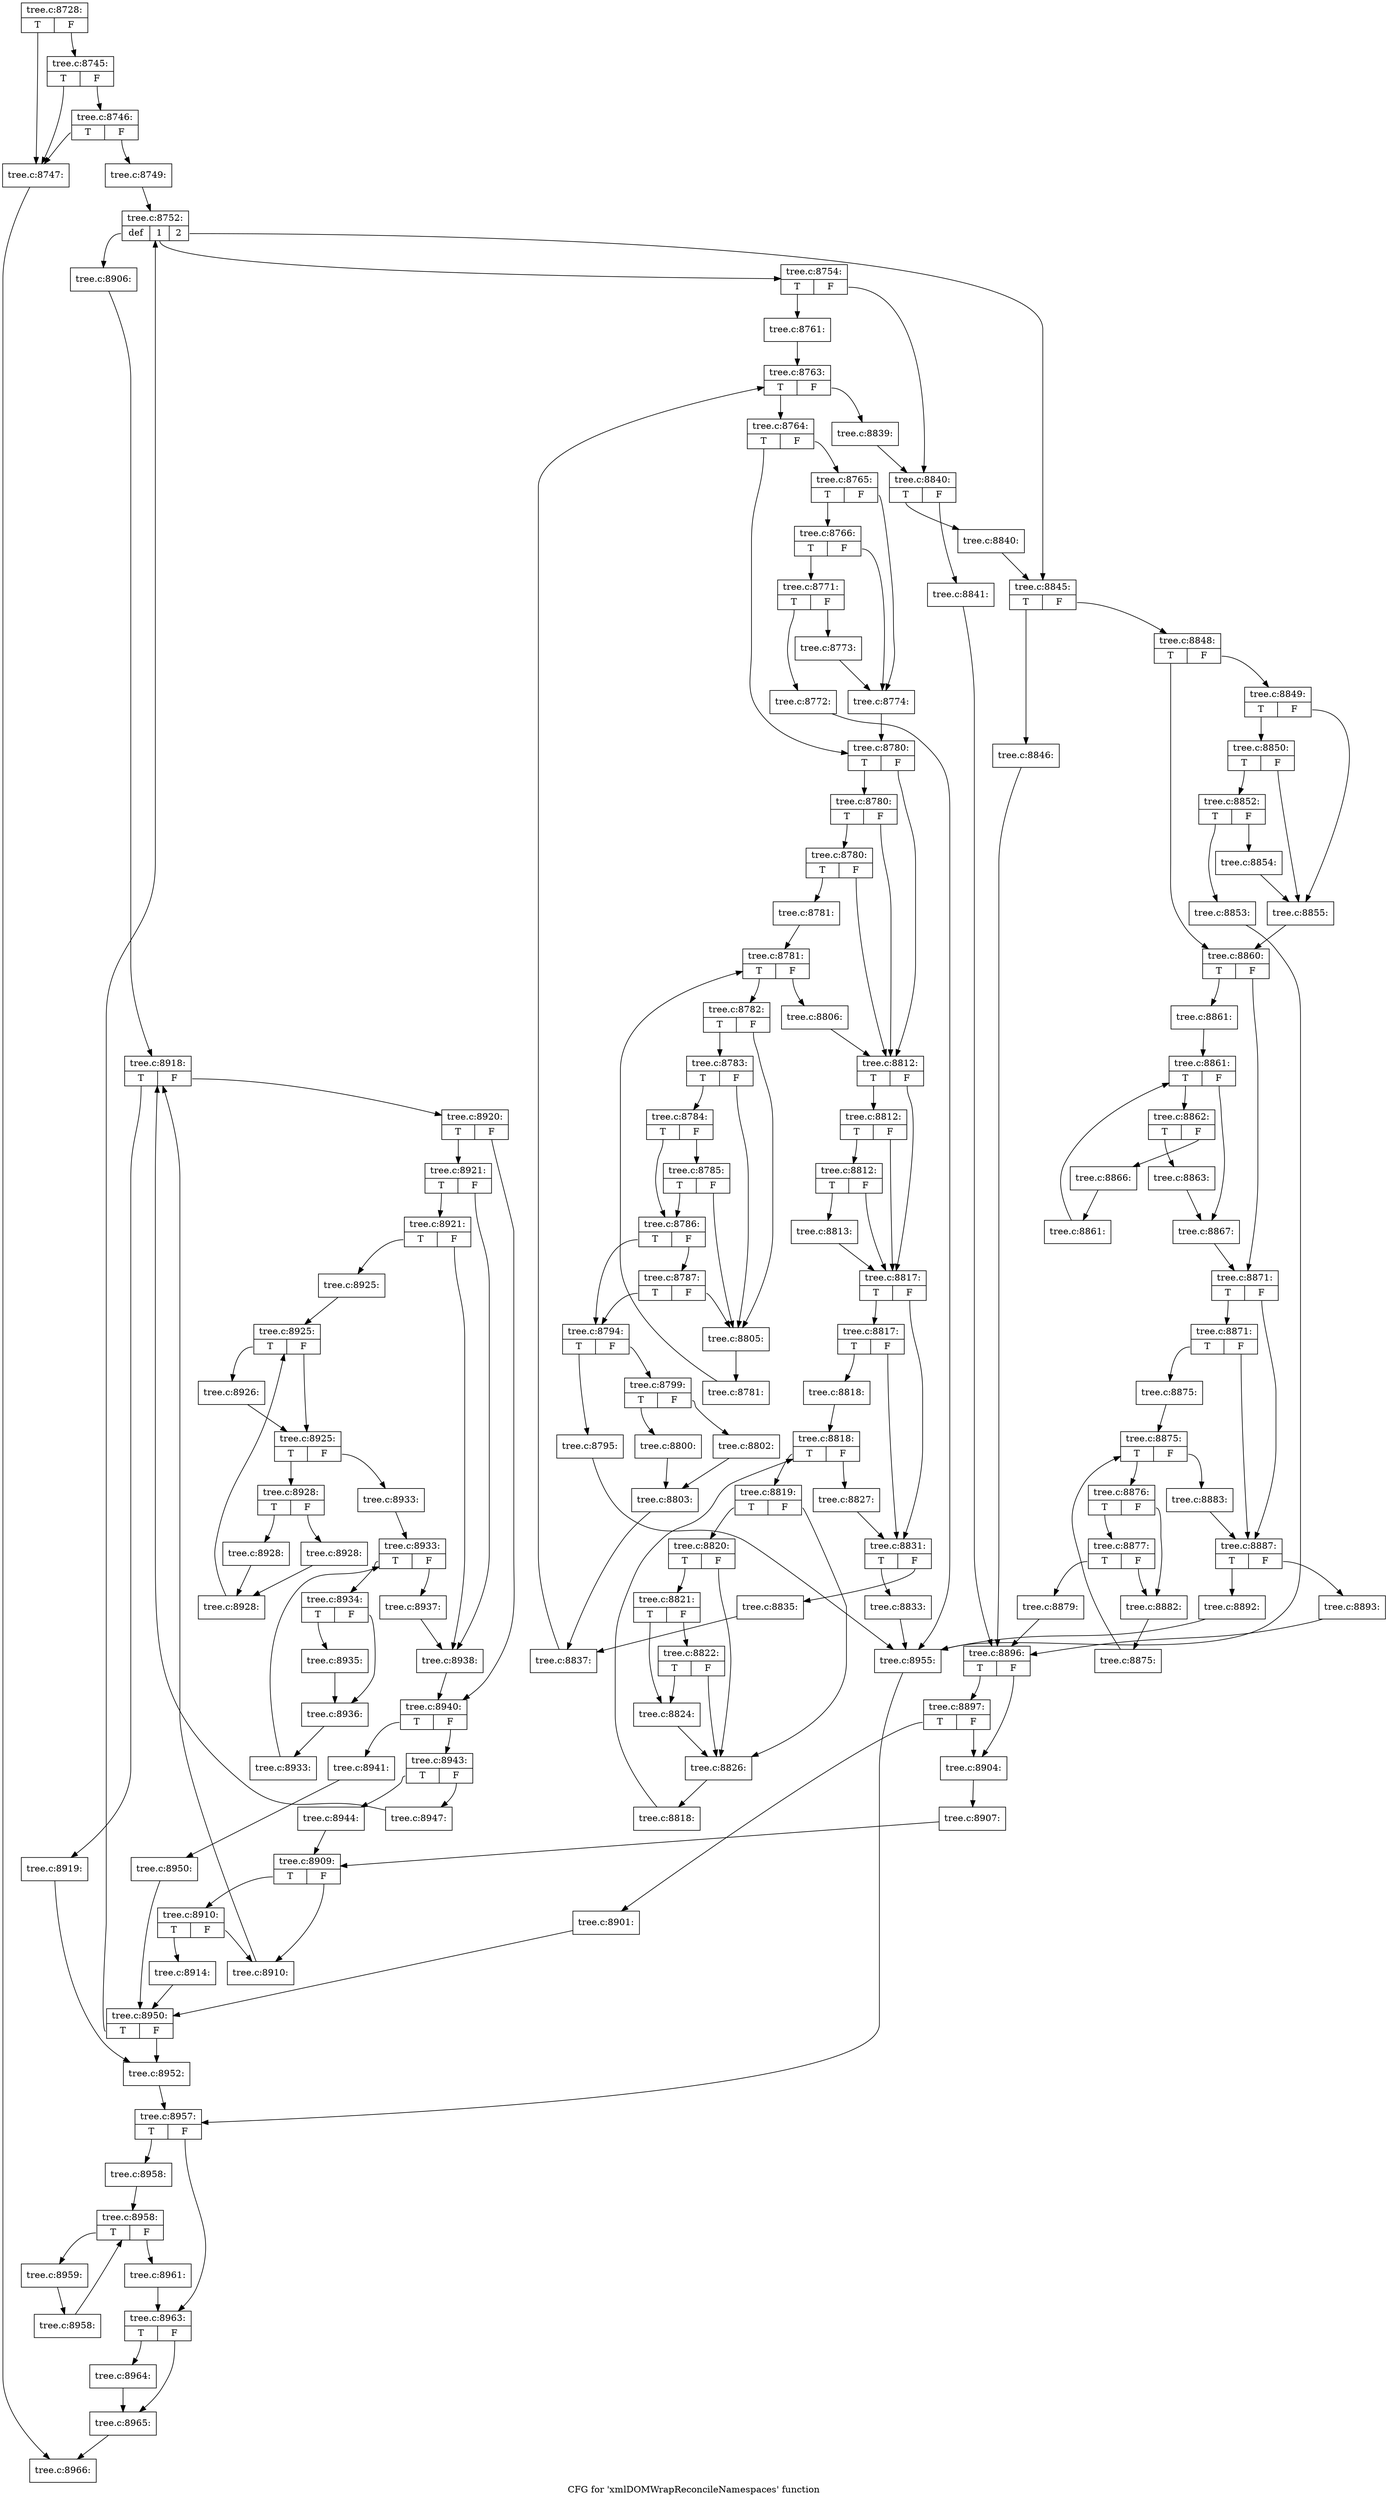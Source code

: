 digraph "CFG for 'xmlDOMWrapReconcileNamespaces' function" {
	label="CFG for 'xmlDOMWrapReconcileNamespaces' function";

	Node0x46f9af0 [shape=record,label="{tree.c:8728:|{<s0>T|<s1>F}}"];
	Node0x46f9af0:s0 -> Node0x41e7bb0;
	Node0x46f9af0:s1 -> Node0x41e7cd0;
	Node0x41e7cd0 [shape=record,label="{tree.c:8745:|{<s0>T|<s1>F}}"];
	Node0x41e7cd0:s0 -> Node0x41e7bb0;
	Node0x41e7cd0:s1 -> Node0x41e7c50;
	Node0x41e7c50 [shape=record,label="{tree.c:8746:|{<s0>T|<s1>F}}"];
	Node0x41e7c50:s0 -> Node0x41e7bb0;
	Node0x41e7c50:s1 -> Node0x41e7c00;
	Node0x41e7bb0 [shape=record,label="{tree.c:8747:}"];
	Node0x41e7bb0 -> Node0x46ffbc0;
	Node0x41e7c00 [shape=record,label="{tree.c:8749:}"];
	Node0x41e7c00 -> Node0x41e8c90;
	Node0x41e8c90 [shape=record,label="{tree.c:8752:|{<s0>def|<s1>1|<s2>2}}"];
	Node0x41e8c90:s0 -> Node0x41e9160;
	Node0x41e8c90:s1 -> Node0x41e94a0;
	Node0x41e8c90:s2 -> Node0x4751010;
	Node0x41e94a0 [shape=record,label="{tree.c:8754:|{<s0>T|<s1>F}}"];
	Node0x41e94a0:s0 -> Node0x41e98d0;
	Node0x41e94a0:s1 -> Node0x41e9920;
	Node0x41e98d0 [shape=record,label="{tree.c:8761:}"];
	Node0x41e98d0 -> Node0x41ea0f0;
	Node0x41ea0f0 [shape=record,label="{tree.c:8763:|{<s0>T|<s1>F}}"];
	Node0x41ea0f0:s0 -> Node0x41ea4e0;
	Node0x41ea0f0:s1 -> Node0x41ea310;
	Node0x41ea4e0 [shape=record,label="{tree.c:8764:|{<s0>T|<s1>F}}"];
	Node0x41ea4e0:s0 -> Node0x41ea6f0;
	Node0x41ea4e0:s1 -> Node0x41ea6a0;
	Node0x41ea6a0 [shape=record,label="{tree.c:8765:|{<s0>T|<s1>F}}"];
	Node0x41ea6a0:s0 -> Node0x41ea9b0;
	Node0x41ea6a0:s1 -> Node0x41ea960;
	Node0x41ea9b0 [shape=record,label="{tree.c:8766:|{<s0>T|<s1>F}}"];
	Node0x41ea9b0:s0 -> Node0x41ea910;
	Node0x41ea9b0:s1 -> Node0x41ea960;
	Node0x41ea910 [shape=record,label="{tree.c:8771:|{<s0>T|<s1>F}}"];
	Node0x41ea910:s0 -> Node0x47461f0;
	Node0x41ea910:s1 -> Node0x4746240;
	Node0x47461f0 [shape=record,label="{tree.c:8772:}"];
	Node0x47461f0 -> Node0x4746fe0;
	Node0x4746240 [shape=record,label="{tree.c:8773:}"];
	Node0x4746240 -> Node0x41ea960;
	Node0x41ea960 [shape=record,label="{tree.c:8774:}"];
	Node0x41ea960 -> Node0x41ea6f0;
	Node0x41ea6f0 [shape=record,label="{tree.c:8780:|{<s0>T|<s1>F}}"];
	Node0x41ea6f0:s0 -> Node0x4746890;
	Node0x41ea6f0:s1 -> Node0x4746d50;
	Node0x4746890 [shape=record,label="{tree.c:8780:|{<s0>T|<s1>F}}"];
	Node0x4746890:s0 -> Node0x4746ab0;
	Node0x4746890:s1 -> Node0x4746d50;
	Node0x4746ab0 [shape=record,label="{tree.c:8780:|{<s0>T|<s1>F}}"];
	Node0x4746ab0:s0 -> Node0x4746d00;
	Node0x4746ab0:s1 -> Node0x4746d50;
	Node0x4746d00 [shape=record,label="{tree.c:8781:}"];
	Node0x4746d00 -> Node0x4747ff0;
	Node0x4747ff0 [shape=record,label="{tree.c:8781:|{<s0>T|<s1>F}}"];
	Node0x4747ff0:s0 -> Node0x47482a0;
	Node0x4747ff0:s1 -> Node0x4747db0;
	Node0x47482a0 [shape=record,label="{tree.c:8782:|{<s0>T|<s1>F}}"];
	Node0x47482a0:s0 -> Node0x4748720;
	Node0x47482a0:s1 -> Node0x47485d0;
	Node0x4748720 [shape=record,label="{tree.c:8783:|{<s0>T|<s1>F}}"];
	Node0x4748720:s0 -> Node0x47486a0;
	Node0x4748720:s1 -> Node0x47485d0;
	Node0x47486a0 [shape=record,label="{tree.c:8784:|{<s0>T|<s1>F}}"];
	Node0x47486a0:s0 -> Node0x4748620;
	Node0x47486a0:s1 -> Node0x4748db0;
	Node0x4748db0 [shape=record,label="{tree.c:8785:|{<s0>T|<s1>F}}"];
	Node0x4748db0:s0 -> Node0x4748620;
	Node0x4748db0:s1 -> Node0x47485d0;
	Node0x4748620 [shape=record,label="{tree.c:8786:|{<s0>T|<s1>F}}"];
	Node0x4748620:s0 -> Node0x4748580;
	Node0x4748620:s1 -> Node0x4749a50;
	Node0x4749a50 [shape=record,label="{tree.c:8787:|{<s0>T|<s1>F}}"];
	Node0x4749a50:s0 -> Node0x4748580;
	Node0x4749a50:s1 -> Node0x47485d0;
	Node0x4748580 [shape=record,label="{tree.c:8794:|{<s0>T|<s1>F}}"];
	Node0x4748580:s0 -> Node0x474a860;
	Node0x4748580:s1 -> Node0x474a8b0;
	Node0x474a860 [shape=record,label="{tree.c:8795:}"];
	Node0x474a860 -> Node0x4746fe0;
	Node0x474a8b0 [shape=record,label="{tree.c:8799:|{<s0>T|<s1>F}}"];
	Node0x474a8b0:s0 -> Node0x474b090;
	Node0x474a8b0:s1 -> Node0x474b130;
	Node0x474b090 [shape=record,label="{tree.c:8800:}"];
	Node0x474b090 -> Node0x474b0e0;
	Node0x474b130 [shape=record,label="{tree.c:8802:}"];
	Node0x474b130 -> Node0x474b0e0;
	Node0x474b0e0 [shape=record,label="{tree.c:8803:}"];
	Node0x474b0e0 -> Node0x474bbb0;
	Node0x47485d0 [shape=record,label="{tree.c:8805:}"];
	Node0x47485d0 -> Node0x4748210;
	Node0x4748210 [shape=record,label="{tree.c:8781:}"];
	Node0x4748210 -> Node0x4747ff0;
	Node0x4747db0 [shape=record,label="{tree.c:8806:}"];
	Node0x4747db0 -> Node0x4746d50;
	Node0x4746d50 [shape=record,label="{tree.c:8812:|{<s0>T|<s1>F}}"];
	Node0x4746d50:s0 -> Node0x474c2d0;
	Node0x4746d50:s1 -> Node0x474c200;
	Node0x474c2d0 [shape=record,label="{tree.c:8812:|{<s0>T|<s1>F}}"];
	Node0x474c2d0:s0 -> Node0x474c250;
	Node0x474c2d0:s1 -> Node0x474c200;
	Node0x474c250 [shape=record,label="{tree.c:8812:|{<s0>T|<s1>F}}"];
	Node0x474c250:s0 -> Node0x474c1b0;
	Node0x474c250:s1 -> Node0x474c200;
	Node0x474c1b0 [shape=record,label="{tree.c:8813:}"];
	Node0x474c1b0 -> Node0x474c200;
	Node0x474c200 [shape=record,label="{tree.c:8817:|{<s0>T|<s1>F}}"];
	Node0x474c200:s0 -> Node0x474cec0;
	Node0x474c200:s1 -> Node0x474ce70;
	Node0x474cec0 [shape=record,label="{tree.c:8817:|{<s0>T|<s1>F}}"];
	Node0x474cec0:s0 -> Node0x474ce20;
	Node0x474cec0:s1 -> Node0x474ce70;
	Node0x474ce20 [shape=record,label="{tree.c:8818:}"];
	Node0x474ce20 -> Node0x474d660;
	Node0x474d660 [shape=record,label="{tree.c:8818:|{<s0>T|<s1>F}}"];
	Node0x474d660:s0 -> Node0x474d910;
	Node0x474d660:s1 -> Node0x474d420;
	Node0x474d910 [shape=record,label="{tree.c:8819:|{<s0>T|<s1>F}}"];
	Node0x474d910:s0 -> Node0x474dd10;
	Node0x474d910:s1 -> Node0x474dc40;
	Node0x474dd10 [shape=record,label="{tree.c:8820:|{<s0>T|<s1>F}}"];
	Node0x474dd10:s0 -> Node0x474dc90;
	Node0x474dd10:s1 -> Node0x474dc40;
	Node0x474dc90 [shape=record,label="{tree.c:8821:|{<s0>T|<s1>F}}"];
	Node0x474dc90:s0 -> Node0x474dbf0;
	Node0x474dc90:s1 -> Node0x474e3a0;
	Node0x474e3a0 [shape=record,label="{tree.c:8822:|{<s0>T|<s1>F}}"];
	Node0x474e3a0:s0 -> Node0x474dbf0;
	Node0x474e3a0:s1 -> Node0x474dc40;
	Node0x474dbf0 [shape=record,label="{tree.c:8824:}"];
	Node0x474dbf0 -> Node0x474dc40;
	Node0x474dc40 [shape=record,label="{tree.c:8826:}"];
	Node0x474dc40 -> Node0x474d880;
	Node0x474d880 [shape=record,label="{tree.c:8818:}"];
	Node0x474d880 -> Node0x474d660;
	Node0x474d420 [shape=record,label="{tree.c:8827:}"];
	Node0x474d420 -> Node0x474ce70;
	Node0x474ce70 [shape=record,label="{tree.c:8831:|{<s0>T|<s1>F}}"];
	Node0x474ce70:s0 -> Node0x474f8d0;
	Node0x474ce70:s1 -> Node0x474f920;
	Node0x474f8d0 [shape=record,label="{tree.c:8833:}"];
	Node0x474f8d0 -> Node0x4746fe0;
	Node0x474f920 [shape=record,label="{tree.c:8835:}"];
	Node0x474f920 -> Node0x474bbb0;
	Node0x474bbb0 [shape=record,label="{tree.c:8837:}"];
	Node0x474bbb0 -> Node0x41ea0f0;
	Node0x41ea310 [shape=record,label="{tree.c:8839:}"];
	Node0x41ea310 -> Node0x41e9920;
	Node0x41e9920 [shape=record,label="{tree.c:8840:|{<s0>T|<s1>F}}"];
	Node0x41e9920:s0 -> Node0x4750d10;
	Node0x41e9920:s1 -> Node0x47502d0;
	Node0x47502d0 [shape=record,label="{tree.c:8841:}"];
	Node0x47502d0 -> Node0x4750f30;
	Node0x4750d10 [shape=record,label="{tree.c:8840:}"];
	Node0x4750d10 -> Node0x4751010;
	Node0x4751010 [shape=record,label="{tree.c:8845:|{<s0>T|<s1>F}}"];
	Node0x4751010:s0 -> Node0x4751120;
	Node0x4751010:s1 -> Node0x4751170;
	Node0x4751120 [shape=record,label="{tree.c:8846:}"];
	Node0x4751120 -> Node0x4750f30;
	Node0x4751170 [shape=record,label="{tree.c:8848:|{<s0>T|<s1>F}}"];
	Node0x4751170:s0 -> Node0x4751660;
	Node0x4751170:s1 -> Node0x4751610;
	Node0x4751610 [shape=record,label="{tree.c:8849:|{<s0>T|<s1>F}}"];
	Node0x4751610:s0 -> Node0x4751980;
	Node0x4751610:s1 -> Node0x4751930;
	Node0x4751980 [shape=record,label="{tree.c:8850:|{<s0>T|<s1>F}}"];
	Node0x4751980:s0 -> Node0x47518e0;
	Node0x4751980:s1 -> Node0x4751930;
	Node0x47518e0 [shape=record,label="{tree.c:8852:|{<s0>T|<s1>F}}"];
	Node0x47518e0:s0 -> Node0x4752470;
	Node0x47518e0:s1 -> Node0x47524c0;
	Node0x4752470 [shape=record,label="{tree.c:8853:}"];
	Node0x4752470 -> Node0x4746fe0;
	Node0x47524c0 [shape=record,label="{tree.c:8854:}"];
	Node0x47524c0 -> Node0x4751930;
	Node0x4751930 [shape=record,label="{tree.c:8855:}"];
	Node0x4751930 -> Node0x4751660;
	Node0x4751660 [shape=record,label="{tree.c:8860:|{<s0>T|<s1>F}}"];
	Node0x4751660:s0 -> Node0x4752d80;
	Node0x4751660:s1 -> Node0x4752dd0;
	Node0x4752d80 [shape=record,label="{tree.c:8861:}"];
	Node0x4752d80 -> Node0x47532c0;
	Node0x47532c0 [shape=record,label="{tree.c:8861:|{<s0>T|<s1>F}}"];
	Node0x47532c0:s0 -> Node0x4753520;
	Node0x47532c0:s1 -> Node0x4753020;
	Node0x4753520 [shape=record,label="{tree.c:8862:|{<s0>T|<s1>F}}"];
	Node0x4753520:s0 -> Node0x4753840;
	Node0x4753520:s1 -> Node0x4753890;
	Node0x4753840 [shape=record,label="{tree.c:8863:}"];
	Node0x4753840 -> Node0x4753020;
	Node0x4753890 [shape=record,label="{tree.c:8866:}"];
	Node0x4753890 -> Node0x47534d0;
	Node0x47534d0 [shape=record,label="{tree.c:8861:}"];
	Node0x47534d0 -> Node0x47532c0;
	Node0x4753020 [shape=record,label="{tree.c:8867:}"];
	Node0x4753020 -> Node0x4752dd0;
	Node0x4752dd0 [shape=record,label="{tree.c:8871:|{<s0>T|<s1>F}}"];
	Node0x4752dd0:s0 -> Node0x4754b90;
	Node0x4752dd0:s1 -> Node0x4754b40;
	Node0x4754b90 [shape=record,label="{tree.c:8871:|{<s0>T|<s1>F}}"];
	Node0x4754b90:s0 -> Node0x4754af0;
	Node0x4754b90:s1 -> Node0x4754b40;
	Node0x4754af0 [shape=record,label="{tree.c:8875:}"];
	Node0x4754af0 -> Node0x47552b0;
	Node0x47552b0 [shape=record,label="{tree.c:8875:|{<s0>T|<s1>F}}"];
	Node0x47552b0:s0 -> Node0x47554e0;
	Node0x47552b0:s1 -> Node0x47550b0;
	Node0x47554e0 [shape=record,label="{tree.c:8876:|{<s0>T|<s1>F}}"];
	Node0x47554e0:s0 -> Node0x47557e0;
	Node0x47554e0:s1 -> Node0x4755790;
	Node0x47557e0 [shape=record,label="{tree.c:8877:|{<s0>T|<s1>F}}"];
	Node0x47557e0:s0 -> Node0x4755740;
	Node0x47557e0:s1 -> Node0x4755790;
	Node0x4755740 [shape=record,label="{tree.c:8879:}"];
	Node0x4755740 -> Node0x4750f30;
	Node0x4755790 [shape=record,label="{tree.c:8882:}"];
	Node0x4755790 -> Node0x4755490;
	Node0x4755490 [shape=record,label="{tree.c:8875:}"];
	Node0x4755490 -> Node0x47552b0;
	Node0x47550b0 [shape=record,label="{tree.c:8883:}"];
	Node0x47550b0 -> Node0x4754b40;
	Node0x4754b40 [shape=record,label="{tree.c:8887:|{<s0>T|<s1>F}}"];
	Node0x4754b40:s0 -> Node0x4756950;
	Node0x4754b40:s1 -> Node0x47569a0;
	Node0x4756950 [shape=record,label="{tree.c:8892:}"];
	Node0x4756950 -> Node0x4746fe0;
	Node0x47569a0 [shape=record,label="{tree.c:8893:}"];
	Node0x47569a0 -> Node0x4750f30;
	Node0x4750f30 [shape=record,label="{tree.c:8896:|{<s0>T|<s1>F}}"];
	Node0x4750f30:s0 -> Node0x4758230;
	Node0x4750f30:s1 -> Node0x47576f0;
	Node0x4758230 [shape=record,label="{tree.c:8897:|{<s0>T|<s1>F}}"];
	Node0x4758230:s0 -> Node0x47573c0;
	Node0x4758230:s1 -> Node0x47576f0;
	Node0x47573c0 [shape=record,label="{tree.c:8901:}"];
	Node0x47573c0 -> Node0x41e8c40;
	Node0x47576f0 [shape=record,label="{tree.c:8904:}"];
	Node0x47576f0 -> Node0x41e8f50;
	Node0x41e9160 [shape=record,label="{tree.c:8906:}"];
	Node0x41e9160 -> Node0x4758e80;
	Node0x41e8f50 [shape=record,label="{tree.c:8907:}"];
	Node0x41e8f50 -> Node0x4758f90;
	Node0x4758f90 [shape=record,label="{tree.c:8909:|{<s0>T|<s1>F}}"];
	Node0x4758f90:s0 -> Node0x4759140;
	Node0x4758f90:s1 -> Node0x47590f0;
	Node0x4759140 [shape=record,label="{tree.c:8910:|{<s0>T|<s1>F}}"];
	Node0x4759140:s0 -> Node0x47590a0;
	Node0x4759140:s1 -> Node0x47590f0;
	Node0x47590a0 [shape=record,label="{tree.c:8914:}"];
	Node0x47590a0 -> Node0x41e8c40;
	Node0x47590f0 [shape=record,label="{tree.c:8910:}"];
	Node0x47590f0 -> Node0x4758e80;
	Node0x4758e80 [shape=record,label="{tree.c:8918:|{<s0>T|<s1>F}}"];
	Node0x4758e80:s0 -> Node0x4759d00;
	Node0x4758e80:s1 -> Node0x4759d50;
	Node0x4759d00 [shape=record,label="{tree.c:8919:}"];
	Node0x4759d00 -> Node0x41e8bf0;
	Node0x4759d50 [shape=record,label="{tree.c:8920:|{<s0>T|<s1>F}}"];
	Node0x4759d50:s0 -> Node0x475a120;
	Node0x4759d50:s1 -> Node0x475a170;
	Node0x475a120 [shape=record,label="{tree.c:8921:|{<s0>T|<s1>F}}"];
	Node0x475a120:s0 -> Node0x475a680;
	Node0x475a120:s1 -> Node0x475a630;
	Node0x475a680 [shape=record,label="{tree.c:8921:|{<s0>T|<s1>F}}"];
	Node0x475a680:s0 -> Node0x475a5e0;
	Node0x475a680:s1 -> Node0x475a630;
	Node0x475a5e0 [shape=record,label="{tree.c:8925:}"];
	Node0x475a5e0 -> Node0x475ab40;
	Node0x475ab40 [shape=record,label="{tree.c:8925:|{<s0>T|<s1>F}}"];
	Node0x475ab40:s0 -> Node0x475ad90;
	Node0x475ab40:s1 -> Node0x475ad40;
	Node0x475ad90 [shape=record,label="{tree.c:8926:}"];
	Node0x475ad90 -> Node0x475ad40;
	Node0x475ad40 [shape=record,label="{tree.c:8925:|{<s0>T|<s1>F}}"];
	Node0x475ad40:s0 -> Node0x475b5e0;
	Node0x475ad40:s1 -> Node0x475acc0;
	Node0x475b5e0 [shape=record,label="{tree.c:8928:|{<s0>T|<s1>F}}"];
	Node0x475b5e0:s0 -> Node0x475bb80;
	Node0x475b5e0:s1 -> Node0x475bc20;
	Node0x475bb80 [shape=record,label="{tree.c:8928:}"];
	Node0x475bb80 -> Node0x475bbd0;
	Node0x475bc20 [shape=record,label="{tree.c:8928:}"];
	Node0x475bc20 -> Node0x475bbd0;
	Node0x475bbd0 [shape=record,label="{tree.c:8928:}"];
	Node0x475bbd0 -> Node0x475ab40;
	Node0x475acc0 [shape=record,label="{tree.c:8933:}"];
	Node0x475acc0 -> Node0x475cbb0;
	Node0x475cbb0 [shape=record,label="{tree.c:8933:|{<s0>T|<s1>F}}"];
	Node0x475cbb0:s0 -> Node0x475cde0;
	Node0x475cbb0:s1 -> Node0x475c950;
	Node0x475cde0 [shape=record,label="{tree.c:8934:|{<s0>T|<s1>F}}"];
	Node0x475cde0:s0 -> Node0x475d040;
	Node0x475cde0:s1 -> Node0x475d090;
	Node0x475d040 [shape=record,label="{tree.c:8935:}"];
	Node0x475d040 -> Node0x475d090;
	Node0x475d090 [shape=record,label="{tree.c:8936:}"];
	Node0x475d090 -> Node0x475cd90;
	Node0x475cd90 [shape=record,label="{tree.c:8933:}"];
	Node0x475cd90 -> Node0x475cbb0;
	Node0x475c950 [shape=record,label="{tree.c:8937:}"];
	Node0x475c950 -> Node0x475a630;
	Node0x475a630 [shape=record,label="{tree.c:8938:}"];
	Node0x475a630 -> Node0x475a170;
	Node0x475a170 [shape=record,label="{tree.c:8940:|{<s0>T|<s1>F}}"];
	Node0x475a170:s0 -> Node0x475dd60;
	Node0x475a170:s1 -> Node0x475de00;
	Node0x475dd60 [shape=record,label="{tree.c:8941:}"];
	Node0x475dd60 -> Node0x475ddb0;
	Node0x475de00 [shape=record,label="{tree.c:8943:|{<s0>T|<s1>F}}"];
	Node0x475de00:s0 -> Node0x475e510;
	Node0x475de00:s1 -> Node0x475e560;
	Node0x475e510 [shape=record,label="{tree.c:8944:}"];
	Node0x475e510 -> Node0x4758f90;
	Node0x475e560 [shape=record,label="{tree.c:8947:}"];
	Node0x475e560 -> Node0x4758e80;
	Node0x475ddb0 [shape=record,label="{tree.c:8950:}"];
	Node0x475ddb0 -> Node0x41e8c40;
	Node0x41e8c40 [shape=record,label="{tree.c:8950:|{<s0>T|<s1>F}}"];
	Node0x41e8c40:s0 -> Node0x41e8c90;
	Node0x41e8c40:s1 -> Node0x41e8bf0;
	Node0x41e8bf0 [shape=record,label="{tree.c:8952:}"];
	Node0x41e8bf0 -> Node0x475f4f0;
	Node0x4746fe0 [shape=record,label="{tree.c:8955:}"];
	Node0x4746fe0 -> Node0x475f4f0;
	Node0x475f4f0 [shape=record,label="{tree.c:8957:|{<s0>T|<s1>F}}"];
	Node0x475f4f0:s0 -> Node0x475f740;
	Node0x475f4f0:s1 -> Node0x475f790;
	Node0x475f740 [shape=record,label="{tree.c:8958:}"];
	Node0x475f740 -> Node0x475fc80;
	Node0x475fc80 [shape=record,label="{tree.c:8958:|{<s0>T|<s1>F}}"];
	Node0x475fc80:s0 -> Node0x475ff60;
	Node0x475fc80:s1 -> Node0x475f9e0;
	Node0x475ff60 [shape=record,label="{tree.c:8959:}"];
	Node0x475ff60 -> Node0x475fed0;
	Node0x475fed0 [shape=record,label="{tree.c:8958:}"];
	Node0x475fed0 -> Node0x475fc80;
	Node0x475f9e0 [shape=record,label="{tree.c:8961:}"];
	Node0x475f9e0 -> Node0x475f790;
	Node0x475f790 [shape=record,label="{tree.c:8963:|{<s0>T|<s1>F}}"];
	Node0x475f790:s0 -> Node0x4760d50;
	Node0x475f790:s1 -> Node0x4760da0;
	Node0x4760d50 [shape=record,label="{tree.c:8964:}"];
	Node0x4760d50 -> Node0x4760da0;
	Node0x4760da0 [shape=record,label="{tree.c:8965:}"];
	Node0x4760da0 -> Node0x46ffbc0;
	Node0x46ffbc0 [shape=record,label="{tree.c:8966:}"];
}

